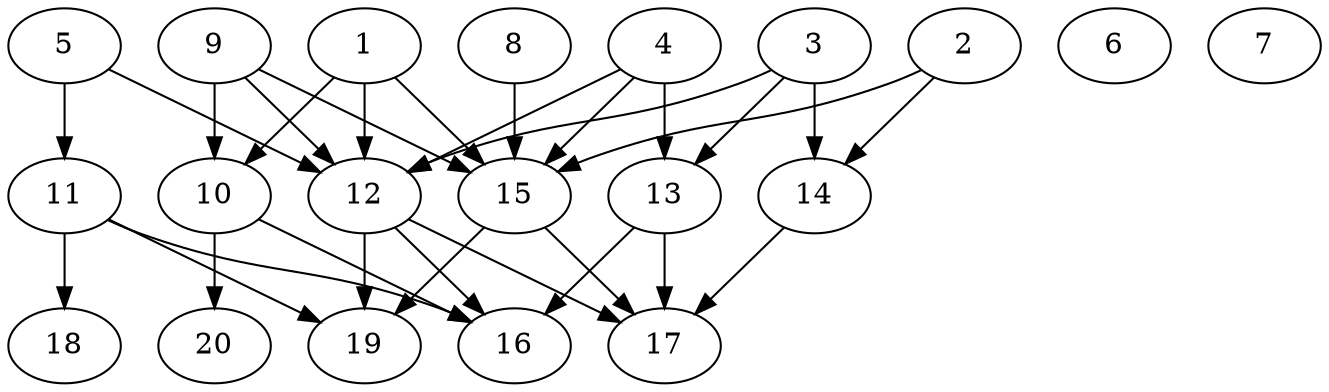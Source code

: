 // DAG automatically generated by daggen at Tue Jul 23 14:25:45 2019
// ./daggen --dot -n 20 --ccr 0.3 --fat 0.7 --regular 0.5 --density 0.6 --mindata 5242880 --maxdata 52428800 
digraph G {
  1 [size="25473707", alpha="0.07", expect_size="7642112"] 
  1 -> 10 [size ="7642112"]
  1 -> 12 [size ="7642112"]
  1 -> 15 [size ="7642112"]
  2 [size="174520320", alpha="0.17", expect_size="52356096"] 
  2 -> 14 [size ="52356096"]
  2 -> 15 [size ="52356096"]
  3 [size="35167573", alpha="0.11", expect_size="10550272"] 
  3 -> 12 [size ="10550272"]
  3 -> 13 [size ="10550272"]
  3 -> 14 [size ="10550272"]
  4 [size="57511253", alpha="0.06", expect_size="17253376"] 
  4 -> 12 [size ="17253376"]
  4 -> 13 [size ="17253376"]
  4 -> 15 [size ="17253376"]
  5 [size="69068800", alpha="0.07", expect_size="20720640"] 
  5 -> 11 [size ="20720640"]
  5 -> 12 [size ="20720640"]
  6 [size="18551467", alpha="0.11", expect_size="5565440"] 
  7 [size="116056747", alpha="0.18", expect_size="34817024"] 
  8 [size="132539733", alpha="0.12", expect_size="39761920"] 
  8 -> 15 [size ="39761920"]
  9 [size="102393173", alpha="0.16", expect_size="30717952"] 
  9 -> 10 [size ="30717952"]
  9 -> 12 [size ="30717952"]
  9 -> 15 [size ="30717952"]
  10 [size="77441707", alpha="0.03", expect_size="23232512"] 
  10 -> 16 [size ="23232512"]
  10 -> 20 [size ="23232512"]
  11 [size="114995200", alpha="0.18", expect_size="34498560"] 
  11 -> 16 [size ="34498560"]
  11 -> 18 [size ="34498560"]
  11 -> 19 [size ="34498560"]
  12 [size="172919467", alpha="0.14", expect_size="51875840"] 
  12 -> 16 [size ="51875840"]
  12 -> 17 [size ="51875840"]
  12 -> 19 [size ="51875840"]
  13 [size="151439360", alpha="0.18", expect_size="45431808"] 
  13 -> 16 [size ="45431808"]
  13 -> 17 [size ="45431808"]
  14 [size="83275093", alpha="0.00", expect_size="24982528"] 
  14 -> 17 [size ="24982528"]
  15 [size="130396160", alpha="0.08", expect_size="39118848"] 
  15 -> 17 [size ="39118848"]
  15 -> 19 [size ="39118848"]
  16 [size="26108587", alpha="0.08", expect_size="7832576"] 
  17 [size="109967360", alpha="0.19", expect_size="32990208"] 
  18 [size="90934613", alpha="0.01", expect_size="27280384"] 
  19 [size="27368107", alpha="0.20", expect_size="8210432"] 
  20 [size="154579627", alpha="0.12", expect_size="46373888"] 
}
